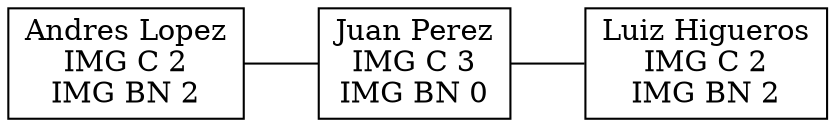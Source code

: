 digraph ejemplo {
node[shape=box]
edge[arrowhead=none]
0 [label="Andres Lopez\nIMG C 2\nIMG BN 2"]
1 [label="Juan Perez\nIMG C 3\nIMG BN 0"]
2 [label="Luiz Higueros\nIMG C 2\nIMG BN 2"]
0->1
1->2
rankdir=LR
}